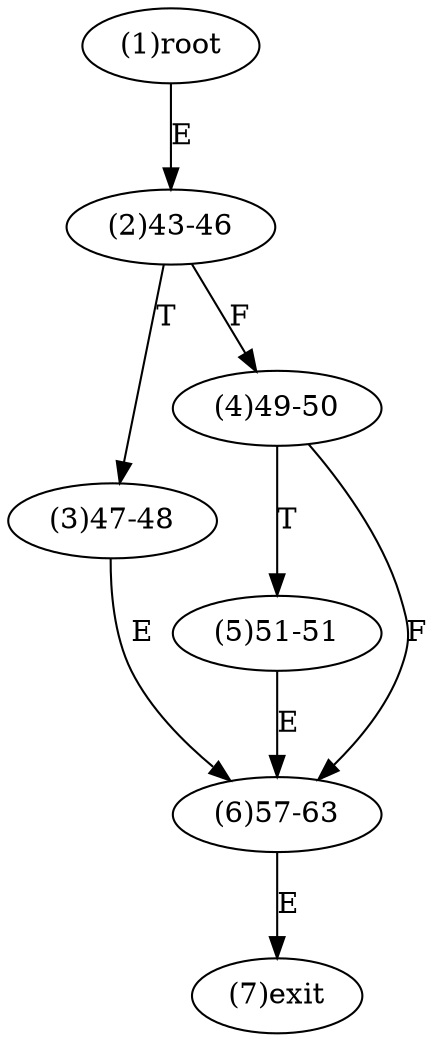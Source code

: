 digraph "" { 
1[ label="(1)root"];
2[ label="(2)43-46"];
3[ label="(3)47-48"];
4[ label="(4)49-50"];
5[ label="(5)51-51"];
6[ label="(6)57-63"];
7[ label="(7)exit"];
1->2[ label="E"];
2->4[ label="F"];
2->3[ label="T"];
3->6[ label="E"];
4->6[ label="F"];
4->5[ label="T"];
5->6[ label="E"];
6->7[ label="E"];
}